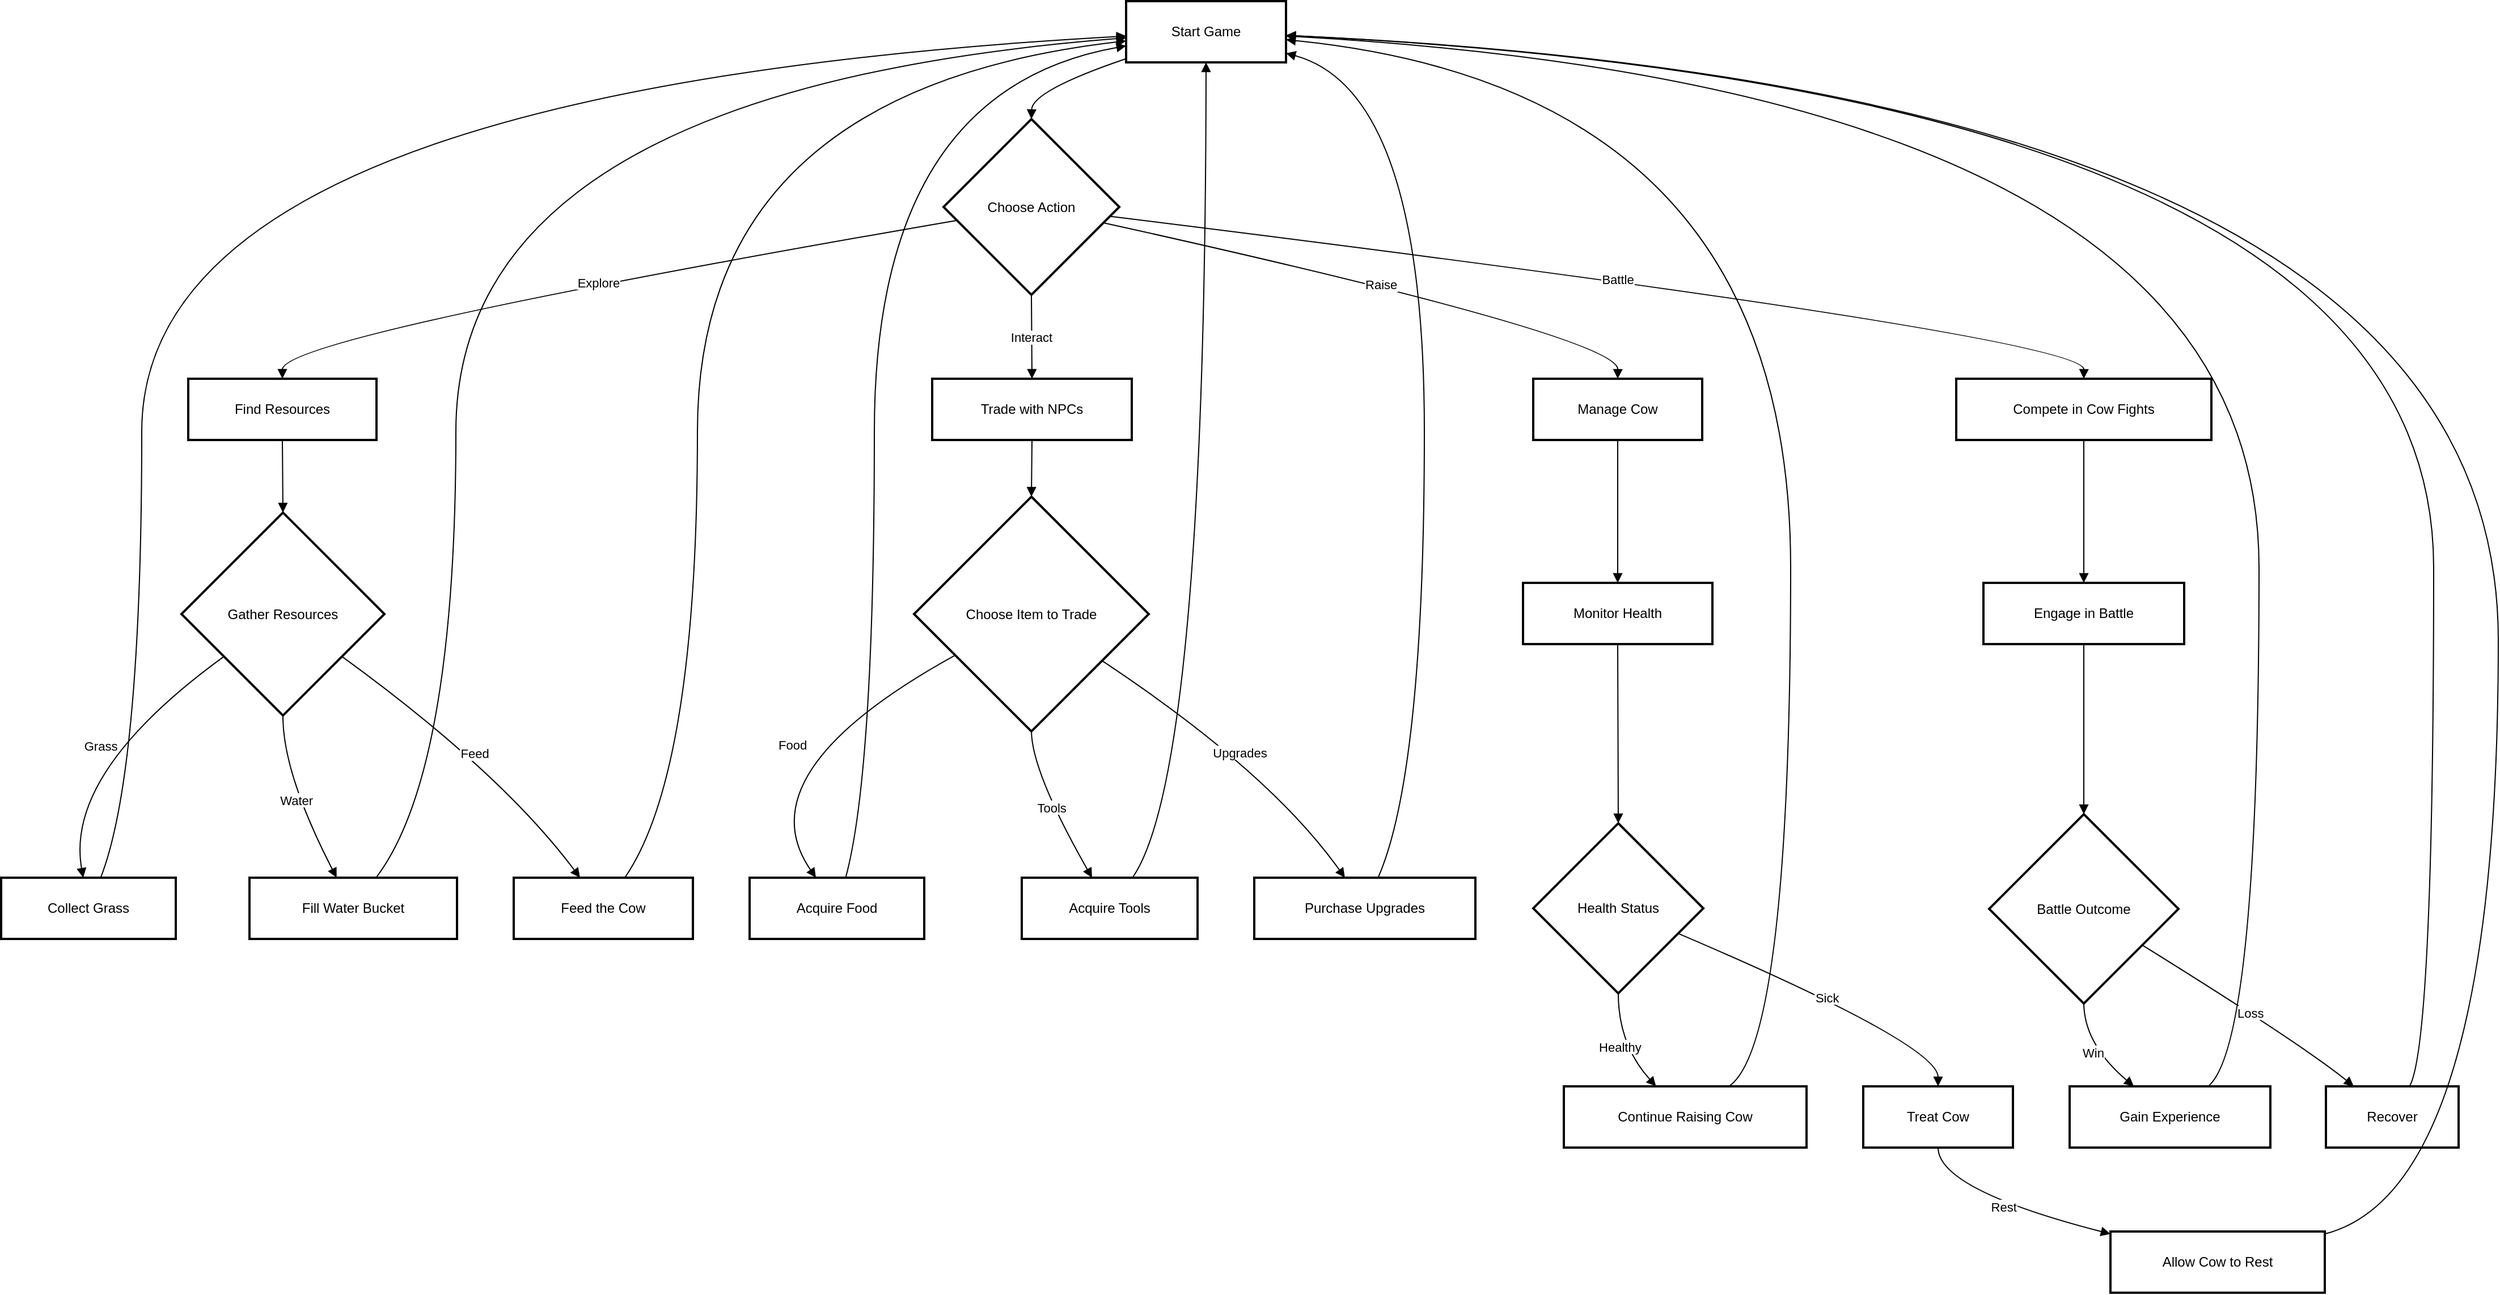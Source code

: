 <mxfile version="28.2.7">
  <diagram id="r-dJ28WYsRRXpvUcKBlE" name="Page-1">
    <mxGraphModel dx="1892" dy="1188" grid="1" gridSize="10" guides="1" tooltips="1" connect="1" arrows="1" fold="1" page="1" pageScale="1" pageWidth="850" pageHeight="1100" math="0" shadow="0">
      <root>
        <mxCell id="0" />
        <mxCell id="1" parent="0" />
        <mxCell id="2" value="Start Game" style="whiteSpace=wrap;strokeWidth=2;" parent="1" vertex="1">
          <mxGeometry x="1000" y="8" width="141" height="54" as="geometry" />
        </mxCell>
        <mxCell id="3" value="Choose Action" style="rhombus;strokeWidth=2;whiteSpace=wrap;" parent="1" vertex="1">
          <mxGeometry x="839" y="112" width="155" height="155" as="geometry" />
        </mxCell>
        <mxCell id="4" value="Find Resources" style="whiteSpace=wrap;strokeWidth=2;" parent="1" vertex="1">
          <mxGeometry x="173" y="341" width="166" height="54" as="geometry" />
        </mxCell>
        <mxCell id="5" value="Trade with NPCs" style="whiteSpace=wrap;strokeWidth=2;" parent="1" vertex="1">
          <mxGeometry x="829" y="341" width="176" height="54" as="geometry" />
        </mxCell>
        <mxCell id="6" value="Manage Cow" style="whiteSpace=wrap;strokeWidth=2;" parent="1" vertex="1">
          <mxGeometry x="1359" y="341" width="149" height="54" as="geometry" />
        </mxCell>
        <mxCell id="7" value="Compete in Cow Fights" style="whiteSpace=wrap;strokeWidth=2;" parent="1" vertex="1">
          <mxGeometry x="1732" y="341" width="225" height="54" as="geometry" />
        </mxCell>
        <mxCell id="8" value="Gather Resources" style="rhombus;strokeWidth=2;whiteSpace=wrap;" parent="1" vertex="1">
          <mxGeometry x="167" y="459" width="179" height="179" as="geometry" />
        </mxCell>
        <mxCell id="9" value="Collect Grass" style="whiteSpace=wrap;strokeWidth=2;" parent="1" vertex="1">
          <mxGeometry x="8" y="781" width="154" height="54" as="geometry" />
        </mxCell>
        <mxCell id="10" value="Fill Water Bucket" style="whiteSpace=wrap;strokeWidth=2;" parent="1" vertex="1">
          <mxGeometry x="227" y="781" width="183" height="54" as="geometry" />
        </mxCell>
        <mxCell id="11" value="Feed the Cow" style="whiteSpace=wrap;strokeWidth=2;" parent="1" vertex="1">
          <mxGeometry x="460" y="781" width="158" height="54" as="geometry" />
        </mxCell>
        <mxCell id="12" value="Choose Item to Trade" style="rhombus;strokeWidth=2;whiteSpace=wrap;" parent="1" vertex="1">
          <mxGeometry x="813" y="445" width="207" height="207" as="geometry" />
        </mxCell>
        <mxCell id="13" value="Acquire Food" style="whiteSpace=wrap;strokeWidth=2;" parent="1" vertex="1">
          <mxGeometry x="668" y="781" width="154" height="54" as="geometry" />
        </mxCell>
        <mxCell id="14" value="Acquire Tools" style="whiteSpace=wrap;strokeWidth=2;" parent="1" vertex="1">
          <mxGeometry x="908" y="781" width="155" height="54" as="geometry" />
        </mxCell>
        <mxCell id="15" value="Purchase Upgrades" style="whiteSpace=wrap;strokeWidth=2;" parent="1" vertex="1">
          <mxGeometry x="1113" y="781" width="195" height="54" as="geometry" />
        </mxCell>
        <mxCell id="16" value="Monitor Health" style="whiteSpace=wrap;strokeWidth=2;" parent="1" vertex="1">
          <mxGeometry x="1350" y="521" width="167" height="54" as="geometry" />
        </mxCell>
        <mxCell id="17" value="Health Status" style="rhombus;strokeWidth=2;whiteSpace=wrap;" parent="1" vertex="1">
          <mxGeometry x="1359" y="733" width="150" height="150" as="geometry" />
        </mxCell>
        <mxCell id="18" value="Continue Raising Cow" style="whiteSpace=wrap;strokeWidth=2;" parent="1" vertex="1">
          <mxGeometry x="1386" y="965" width="214" height="54" as="geometry" />
        </mxCell>
        <mxCell id="19" value="Treat Cow" style="whiteSpace=wrap;strokeWidth=2;" parent="1" vertex="1">
          <mxGeometry x="1650" y="965" width="132" height="54" as="geometry" />
        </mxCell>
        <mxCell id="20" value="Allow Cow to Rest" style="whiteSpace=wrap;strokeWidth=2;" parent="1" vertex="1">
          <mxGeometry x="1868" y="1093" width="189" height="54" as="geometry" />
        </mxCell>
        <mxCell id="21" value="Engage in Battle" style="whiteSpace=wrap;strokeWidth=2;" parent="1" vertex="1">
          <mxGeometry x="1756" y="521" width="177" height="54" as="geometry" />
        </mxCell>
        <mxCell id="22" value="Battle Outcome" style="rhombus;strokeWidth=2;whiteSpace=wrap;" parent="1" vertex="1">
          <mxGeometry x="1761" y="725" width="167" height="167" as="geometry" />
        </mxCell>
        <mxCell id="23" value="Gain Experience" style="whiteSpace=wrap;strokeWidth=2;" parent="1" vertex="1">
          <mxGeometry x="1832" y="965" width="177" height="54" as="geometry" />
        </mxCell>
        <mxCell id="24" value="Recover" style="whiteSpace=wrap;strokeWidth=2;" parent="1" vertex="1">
          <mxGeometry x="2058" y="965" width="117" height="54" as="geometry" />
        </mxCell>
        <mxCell id="25" value="" style="curved=1;startArrow=none;endArrow=block;exitX=0;exitY=0.94;entryX=0.5;entryY=0;" parent="1" source="2" target="3" edge="1">
          <mxGeometry relative="1" as="geometry">
            <Array as="points">
              <mxPoint x="917" y="87" />
            </Array>
          </mxGeometry>
        </mxCell>
        <mxCell id="26" value="Explore" style="curved=1;startArrow=none;endArrow=block;exitX=0;exitY=0.59;entryX=0.5;entryY=-0.01;" parent="1" source="3" target="4" edge="1">
          <mxGeometry relative="1" as="geometry">
            <Array as="points">
              <mxPoint x="256" y="304" />
            </Array>
          </mxGeometry>
        </mxCell>
        <mxCell id="27" value="Interact" style="curved=1;startArrow=none;endArrow=block;exitX=0.5;exitY=1;entryX=0.5;entryY=-0.01;" parent="1" source="3" target="5" edge="1">
          <mxGeometry relative="1" as="geometry">
            <Array as="points" />
          </mxGeometry>
        </mxCell>
        <mxCell id="28" value="Raise" style="curved=1;startArrow=none;endArrow=block;exitX=1;exitY=0.61;entryX=0.5;entryY=-0.01;" parent="1" source="3" target="6" edge="1">
          <mxGeometry relative="1" as="geometry">
            <Array as="points">
              <mxPoint x="1434" y="304" />
            </Array>
          </mxGeometry>
        </mxCell>
        <mxCell id="29" value="Battle" style="curved=1;startArrow=none;endArrow=block;exitX=1;exitY=0.56;entryX=0.5;entryY=-0.01;" parent="1" source="3" target="7" edge="1">
          <mxGeometry relative="1" as="geometry">
            <Array as="points">
              <mxPoint x="1845" y="304" />
            </Array>
          </mxGeometry>
        </mxCell>
        <mxCell id="30" value="" style="curved=1;startArrow=none;endArrow=block;exitX=0.5;exitY=0.99;entryX=0.5;entryY=0;" parent="1" source="4" target="8" edge="1">
          <mxGeometry relative="1" as="geometry">
            <Array as="points" />
          </mxGeometry>
        </mxCell>
        <mxCell id="31" value="Grass" style="curved=1;startArrow=none;endArrow=block;exitX=0;exitY=0.86;entryX=0.47;entryY=0;" parent="1" source="8" target="9" edge="1">
          <mxGeometry relative="1" as="geometry">
            <Array as="points">
              <mxPoint x="64" y="688" />
            </Array>
          </mxGeometry>
        </mxCell>
        <mxCell id="32" value="Water" style="curved=1;startArrow=none;endArrow=block;exitX=0.5;exitY=1;entryX=0.42;entryY=0;" parent="1" source="8" target="10" edge="1">
          <mxGeometry relative="1" as="geometry">
            <Array as="points">
              <mxPoint x="256" y="688" />
            </Array>
          </mxGeometry>
        </mxCell>
        <mxCell id="33" value="Feed" style="curved=1;startArrow=none;endArrow=block;exitX=1;exitY=0.86;entryX=0.37;entryY=0;" parent="1" source="8" target="11" edge="1">
          <mxGeometry relative="1" as="geometry">
            <Array as="points">
              <mxPoint x="449" y="688" />
            </Array>
          </mxGeometry>
        </mxCell>
        <mxCell id="34" value="" style="curved=1;startArrow=none;endArrow=block;exitX=0.5;exitY=0.99;entryX=0.5;entryY=0;" parent="1" source="5" target="12" edge="1">
          <mxGeometry relative="1" as="geometry">
            <Array as="points" />
          </mxGeometry>
        </mxCell>
        <mxCell id="35" value="Food" style="curved=1;startArrow=none;endArrow=block;exitX=0;exitY=0.77;entryX=0.38;entryY=0;" parent="1" source="12" target="13" edge="1">
          <mxGeometry relative="1" as="geometry">
            <Array as="points">
              <mxPoint x="662" y="688" />
            </Array>
          </mxGeometry>
        </mxCell>
        <mxCell id="36" value="Tools" style="curved=1;startArrow=none;endArrow=block;exitX=0.5;exitY=1;entryX=0.4;entryY=0;" parent="1" source="12" target="14" edge="1">
          <mxGeometry relative="1" as="geometry">
            <Array as="points">
              <mxPoint x="917" y="688" />
            </Array>
          </mxGeometry>
        </mxCell>
        <mxCell id="37" value="Upgrades" style="curved=1;startArrow=none;endArrow=block;exitX=1;exitY=0.83;entryX=0.41;entryY=0;" parent="1" source="12" target="15" edge="1">
          <mxGeometry relative="1" as="geometry">
            <Array as="points">
              <mxPoint x="1127" y="688" />
            </Array>
          </mxGeometry>
        </mxCell>
        <mxCell id="38" value="" style="curved=1;startArrow=none;endArrow=block;exitX=0.5;exitY=0.99;entryX=0.5;entryY=0;" parent="1" source="6" target="16" edge="1">
          <mxGeometry relative="1" as="geometry">
            <Array as="points" />
          </mxGeometry>
        </mxCell>
        <mxCell id="39" value="" style="curved=1;startArrow=none;endArrow=block;exitX=0.5;exitY=1;entryX=0.5;entryY=0;" parent="1" source="16" target="17" edge="1">
          <mxGeometry relative="1" as="geometry">
            <Array as="points" />
          </mxGeometry>
        </mxCell>
        <mxCell id="40" value="Healthy" style="curved=1;startArrow=none;endArrow=block;exitX=0.5;exitY=1;entryX=0.38;entryY=0;" parent="1" source="17" target="18" edge="1">
          <mxGeometry relative="1" as="geometry">
            <Array as="points">
              <mxPoint x="1434" y="928" />
            </Array>
          </mxGeometry>
        </mxCell>
        <mxCell id="41" value="Sick" style="curved=1;startArrow=none;endArrow=block;exitX=1;exitY=0.71;entryX=0.5;entryY=0;" parent="1" source="17" target="19" edge="1">
          <mxGeometry relative="1" as="geometry">
            <Array as="points">
              <mxPoint x="1716" y="928" />
            </Array>
          </mxGeometry>
        </mxCell>
        <mxCell id="42" value="Rest" style="curved=1;startArrow=none;endArrow=block;exitX=0.5;exitY=1;entryX=0;entryY=0.04;" parent="1" source="19" target="20" edge="1">
          <mxGeometry relative="1" as="geometry">
            <Array as="points">
              <mxPoint x="1716" y="1056" />
            </Array>
          </mxGeometry>
        </mxCell>
        <mxCell id="43" value="" style="curved=1;startArrow=none;endArrow=block;exitX=0.5;exitY=0.99;entryX=0.5;entryY=0;" parent="1" source="7" target="21" edge="1">
          <mxGeometry relative="1" as="geometry">
            <Array as="points" />
          </mxGeometry>
        </mxCell>
        <mxCell id="44" value="" style="curved=1;startArrow=none;endArrow=block;exitX=0.5;exitY=1;entryX=0.5;entryY=0;" parent="1" source="21" target="22" edge="1">
          <mxGeometry relative="1" as="geometry">
            <Array as="points" />
          </mxGeometry>
        </mxCell>
        <mxCell id="45" value="Win" style="curved=1;startArrow=none;endArrow=block;exitX=0.5;exitY=1;entryX=0.32;entryY=0;" parent="1" source="22" target="23" edge="1">
          <mxGeometry relative="1" as="geometry">
            <Array as="points">
              <mxPoint x="1845" y="928" />
            </Array>
          </mxGeometry>
        </mxCell>
        <mxCell id="46" value="Loss" style="curved=1;startArrow=none;endArrow=block;exitX=1;exitY=0.81;entryX=0.21;entryY=0;" parent="1" source="22" target="24" edge="1">
          <mxGeometry relative="1" as="geometry">
            <Array as="points">
              <mxPoint x="2037" y="928" />
            </Array>
          </mxGeometry>
        </mxCell>
        <mxCell id="47" value="" style="curved=1;startArrow=none;endArrow=block;exitX=0.57;exitY=0;entryX=0;entryY=0.57;" parent="1" source="9" target="2" edge="1">
          <mxGeometry relative="1" as="geometry">
            <Array as="points">
              <mxPoint x="132" y="688" />
              <mxPoint x="132" y="87" />
            </Array>
          </mxGeometry>
        </mxCell>
        <mxCell id="48" value="" style="curved=1;startArrow=none;endArrow=block;exitX=0.61;exitY=0;entryX=0;entryY=0.6;" parent="1" source="10" target="2" edge="1">
          <mxGeometry relative="1" as="geometry">
            <Array as="points">
              <mxPoint x="409" y="688" />
              <mxPoint x="409" y="87" />
            </Array>
          </mxGeometry>
        </mxCell>
        <mxCell id="49" value="" style="curved=1;startArrow=none;endArrow=block;exitX=0.62;exitY=0;entryX=0;entryY=0.65;" parent="1" source="11" target="2" edge="1">
          <mxGeometry relative="1" as="geometry">
            <Array as="points">
              <mxPoint x="622" y="688" />
              <mxPoint x="622" y="87" />
            </Array>
          </mxGeometry>
        </mxCell>
        <mxCell id="50" value="" style="curved=1;startArrow=none;endArrow=block;exitX=0.55;exitY=0;entryX=0;entryY=0.73;" parent="1" source="13" target="2" edge="1">
          <mxGeometry relative="1" as="geometry">
            <Array as="points">
              <mxPoint x="778" y="688" />
              <mxPoint x="778" y="87" />
            </Array>
          </mxGeometry>
        </mxCell>
        <mxCell id="51" value="" style="curved=1;startArrow=none;endArrow=block;exitX=0.63;exitY=0;entryX=0.5;entryY=1;" parent="1" source="14" target="2" edge="1">
          <mxGeometry relative="1" as="geometry">
            <Array as="points">
              <mxPoint x="1070" y="688" />
            </Array>
          </mxGeometry>
        </mxCell>
        <mxCell id="52" value="" style="curved=1;startArrow=none;endArrow=block;exitX=0.56;exitY=0;entryX=1;entryY=0.85;" parent="1" source="15" target="2" edge="1">
          <mxGeometry relative="1" as="geometry">
            <Array as="points">
              <mxPoint x="1263" y="688" />
              <mxPoint x="1263" y="87" />
            </Array>
          </mxGeometry>
        </mxCell>
        <mxCell id="53" value="" style="curved=1;startArrow=none;endArrow=block;exitX=0.68;exitY=0;entryX=1;entryY=0.63;" parent="1" source="18" target="2" edge="1">
          <mxGeometry relative="1" as="geometry">
            <Array as="points">
              <mxPoint x="1586" y="928" />
              <mxPoint x="1586" y="87" />
            </Array>
          </mxGeometry>
        </mxCell>
        <mxCell id="54" value="" style="curved=1;startArrow=none;endArrow=block;exitX=1;exitY=0.04;entryX=1;entryY=0.56;" parent="1" source="20" target="2" edge="1">
          <mxGeometry relative="1" as="geometry">
            <Array as="points">
              <mxPoint x="2210" y="1056" />
              <mxPoint x="2210" y="87" />
            </Array>
          </mxGeometry>
        </mxCell>
        <mxCell id="55" value="" style="curved=1;startArrow=none;endArrow=block;exitX=0.69;exitY=0;entryX=1;entryY=0.57;" parent="1" source="23" target="2" edge="1">
          <mxGeometry relative="1" as="geometry">
            <Array as="points">
              <mxPoint x="1999" y="928" />
              <mxPoint x="1999" y="87" />
            </Array>
          </mxGeometry>
        </mxCell>
        <mxCell id="56" value="" style="curved=1;startArrow=none;endArrow=block;exitX=0.63;exitY=0;entryX=1;entryY=0.56;" parent="1" source="24" target="2" edge="1">
          <mxGeometry relative="1" as="geometry">
            <Array as="points">
              <mxPoint x="2153" y="928" />
              <mxPoint x="2153" y="87" />
            </Array>
          </mxGeometry>
        </mxCell>
      </root>
    </mxGraphModel>
  </diagram>
</mxfile>
